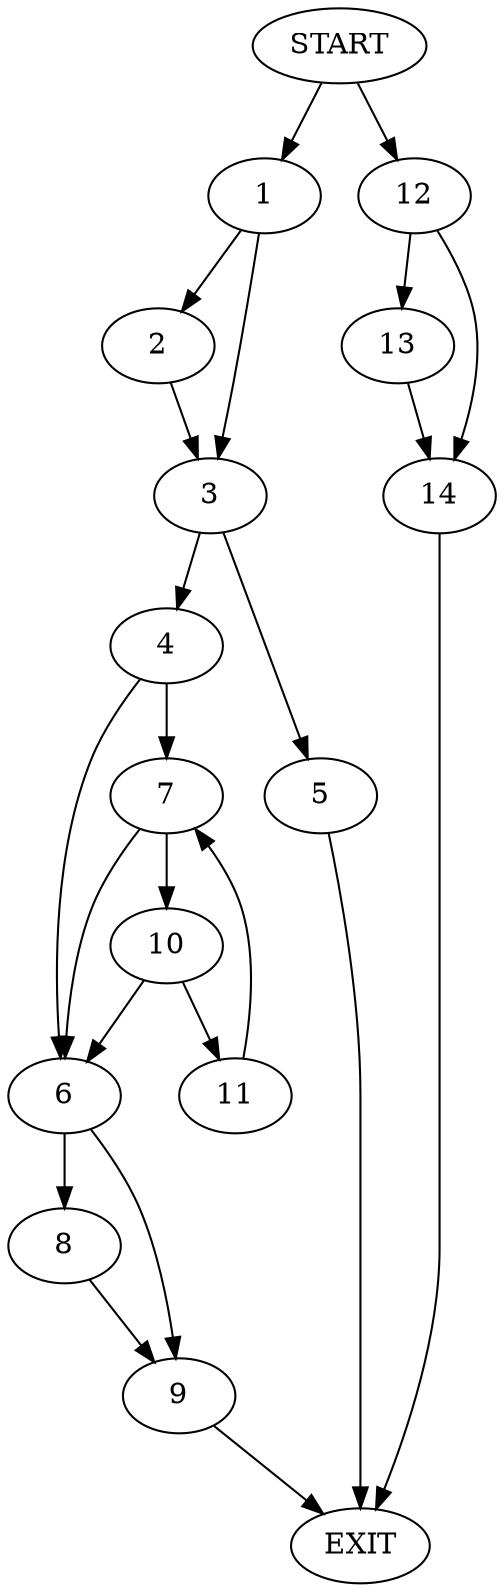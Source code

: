 digraph {
0 [label="START"]
15 [label="EXIT"]
0 -> 1
1 -> 2
1 -> 3
2 -> 3
3 -> 4
3 -> 5
4 -> 6
4 -> 7
5 -> 15
6 -> 8
6 -> 9
7 -> 6
7 -> 10
10 -> 6
10 -> 11
11 -> 7
9 -> 15
8 -> 9
0 -> 12
12 -> 13
12 -> 14
14 -> 15
13 -> 14
}
